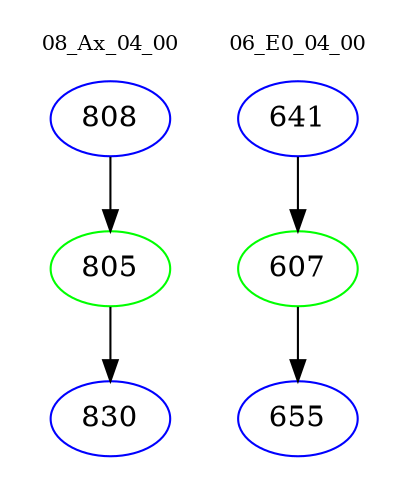 digraph{
subgraph cluster_0 {
color = white
label = "08_Ax_04_00";
fontsize=10;
T0_808 [label="808", color="blue"]
T0_808 -> T0_805 [color="black"]
T0_805 [label="805", color="green"]
T0_805 -> T0_830 [color="black"]
T0_830 [label="830", color="blue"]
}
subgraph cluster_1 {
color = white
label = "06_E0_04_00";
fontsize=10;
T1_641 [label="641", color="blue"]
T1_641 -> T1_607 [color="black"]
T1_607 [label="607", color="green"]
T1_607 -> T1_655 [color="black"]
T1_655 [label="655", color="blue"]
}
}
